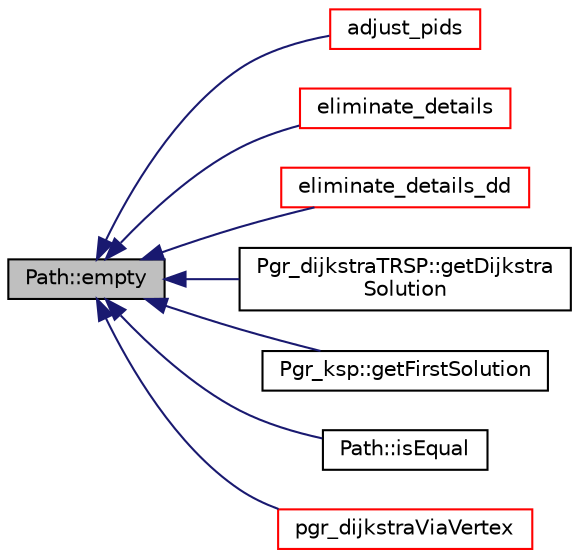digraph "Path::empty"
{
  edge [fontname="Helvetica",fontsize="10",labelfontname="Helvetica",labelfontsize="10"];
  node [fontname="Helvetica",fontsize="10",shape=record];
  rankdir="LR";
  Node1 [label="Path::empty",height=0.2,width=0.4,color="black", fillcolor="grey75", style="filled" fontcolor="black"];
  Node1 -> Node2 [dir="back",color="midnightblue",fontsize="10",style="solid",fontname="Helvetica"];
  Node2 [label="adjust_pids",height=0.2,width=0.4,color="red", fillcolor="white", style="filled",URL="$pgr__withPoints_8cpp.html#ad7908e676e68d1ef712488e655e66ef0"];
  Node1 -> Node3 [dir="back",color="midnightblue",fontsize="10",style="solid",fontname="Helvetica"];
  Node3 [label="eliminate_details",height=0.2,width=0.4,color="red", fillcolor="white", style="filled",URL="$pgr__withPoints_8hpp.html#a0ed4ba674c8ad93b59ff6a23c43a744f"];
  Node1 -> Node4 [dir="back",color="midnightblue",fontsize="10",style="solid",fontname="Helvetica"];
  Node4 [label="eliminate_details_dd",height=0.2,width=0.4,color="red", fillcolor="white", style="filled",URL="$pgr__withPoints_8hpp.html#a78454780d695ee33ad171a220e3e9f38"];
  Node1 -> Node5 [dir="back",color="midnightblue",fontsize="10",style="solid",fontname="Helvetica"];
  Node5 [label="Pgr_dijkstraTRSP::getDijkstra\lSolution",height=0.2,width=0.4,color="black", fillcolor="white", style="filled",URL="$classPgr__dijkstraTRSP.html#aa0d9c2c04238b6c1524468bf14a18497"];
  Node1 -> Node6 [dir="back",color="midnightblue",fontsize="10",style="solid",fontname="Helvetica"];
  Node6 [label="Pgr_ksp::getFirstSolution",height=0.2,width=0.4,color="black", fillcolor="white", style="filled",URL="$classPgr__ksp.html#a11eac853ca869c5b829f13a7c199255c",tooltip="Performs the first Dijkstra of the algorithm. "];
  Node1 -> Node7 [dir="back",color="midnightblue",fontsize="10",style="solid",fontname="Helvetica"];
  Node7 [label="Path::isEqual",height=0.2,width=0.4,color="black", fillcolor="white", style="filled",URL="$classPath.html#adf67930d9eaea5c23c9a5262fc846a73"];
  Node1 -> Node8 [dir="back",color="midnightblue",fontsize="10",style="solid",fontname="Helvetica"];
  Node8 [label="pgr_dijkstraViaVertex",height=0.2,width=0.4,color="red", fillcolor="white", style="filled",URL="$dijkstraVia__driver_8cpp.html#a177cc6f573755bc3c2e872f43338e9e9"];
}
